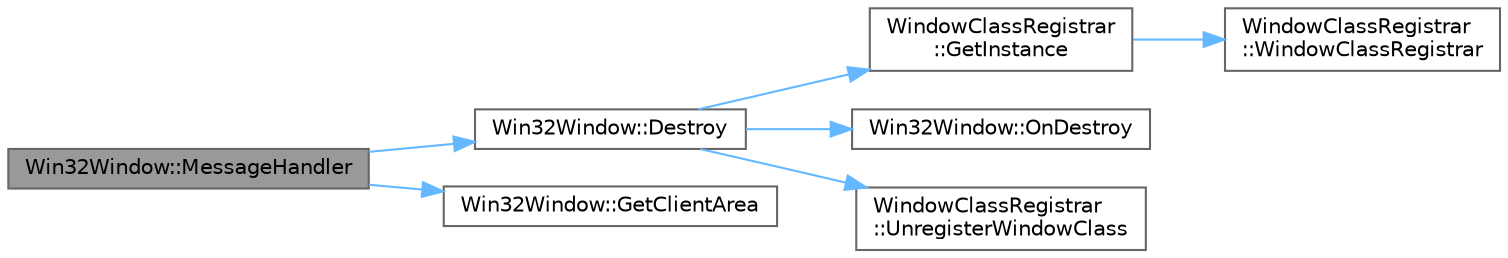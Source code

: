 digraph "Win32Window::MessageHandler"
{
 // LATEX_PDF_SIZE
  bgcolor="transparent";
  edge [fontname=Helvetica,fontsize=10,labelfontname=Helvetica,labelfontsize=10];
  node [fontname=Helvetica,fontsize=10,shape=box,height=0.2,width=0.4];
  rankdir="LR";
  Node1 [id="Node000001",label="Win32Window::MessageHandler",height=0.2,width=0.4,color="gray40", fillcolor="grey60", style="filled", fontcolor="black",tooltip=" "];
  Node1 -> Node2 [id="edge1_Node000001_Node000002",color="steelblue1",style="solid",tooltip=" "];
  Node2 [id="Node000002",label="Win32Window::Destroy",height=0.2,width=0.4,color="grey40", fillcolor="white", style="filled",URL="$class_win32_window.html#a6545dfce322862ad6318eb6102d59e06",tooltip=" "];
  Node2 -> Node3 [id="edge2_Node000002_Node000003",color="steelblue1",style="solid",tooltip=" "];
  Node3 [id="Node000003",label="WindowClassRegistrar\l::GetInstance",height=0.2,width=0.4,color="grey40", fillcolor="white", style="filled",URL="$class_window_class_registrar.html#a61087a352125d976b12553fa143847bd",tooltip=" "];
  Node3 -> Node4 [id="edge3_Node000003_Node000004",color="steelblue1",style="solid",tooltip=" "];
  Node4 [id="Node000004",label="WindowClassRegistrar\l::WindowClassRegistrar",height=0.2,width=0.4,color="grey40", fillcolor="white", style="filled",URL="$class_window_class_registrar.html#ada9c15bbbaaa4938b093120b4f3e224a",tooltip=" "];
  Node2 -> Node5 [id="edge4_Node000002_Node000005",color="steelblue1",style="solid",tooltip=" "];
  Node5 [id="Node000005",label="Win32Window::OnDestroy",height=0.2,width=0.4,color="grey40", fillcolor="white", style="filled",URL="$class_win32_window.html#a78f04e4f7a473145711e65ebb8040185",tooltip=" "];
  Node2 -> Node6 [id="edge5_Node000002_Node000006",color="steelblue1",style="solid",tooltip=" "];
  Node6 [id="Node000006",label="WindowClassRegistrar\l::UnregisterWindowClass",height=0.2,width=0.4,color="grey40", fillcolor="white", style="filled",URL="$class_window_class_registrar.html#a9c8e9bd34199b832ad09e3e92ca94768",tooltip=" "];
  Node1 -> Node7 [id="edge6_Node000001_Node000007",color="steelblue1",style="solid",tooltip=" "];
  Node7 [id="Node000007",label="Win32Window::GetClientArea",height=0.2,width=0.4,color="grey40", fillcolor="white", style="filled",URL="$class_win32_window.html#aab1722c8d02d1e224f953260b6c64d70",tooltip=" "];
}
